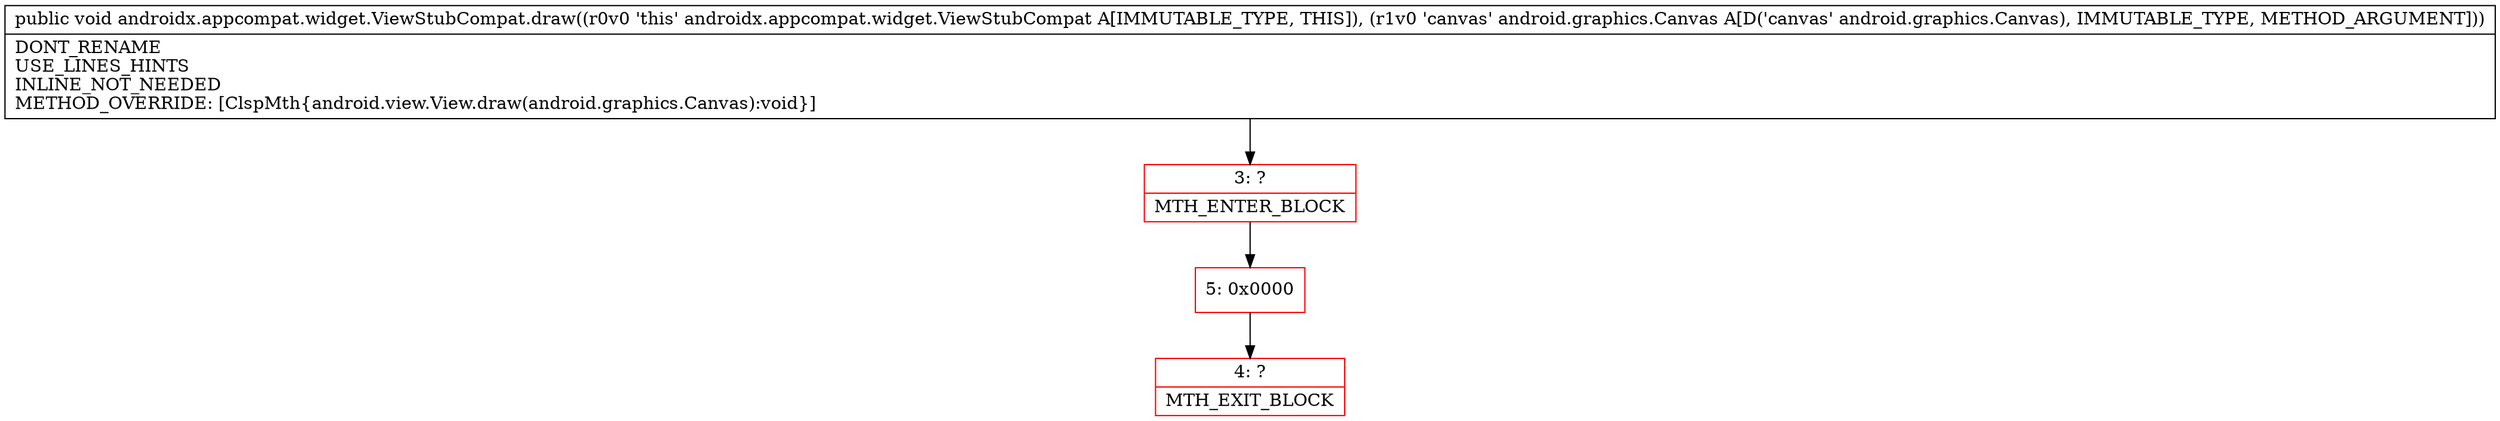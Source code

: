 digraph "CFG forandroidx.appcompat.widget.ViewStubCompat.draw(Landroid\/graphics\/Canvas;)V" {
subgraph cluster_Region_780061084 {
label = "R(0)";
node [shape=record,color=blue];
}
Node_3 [shape=record,color=red,label="{3\:\ ?|MTH_ENTER_BLOCK\l}"];
Node_5 [shape=record,color=red,label="{5\:\ 0x0000}"];
Node_4 [shape=record,color=red,label="{4\:\ ?|MTH_EXIT_BLOCK\l}"];
MethodNode[shape=record,label="{public void androidx.appcompat.widget.ViewStubCompat.draw((r0v0 'this' androidx.appcompat.widget.ViewStubCompat A[IMMUTABLE_TYPE, THIS]), (r1v0 'canvas' android.graphics.Canvas A[D('canvas' android.graphics.Canvas), IMMUTABLE_TYPE, METHOD_ARGUMENT]))  | DONT_RENAME\lUSE_LINES_HINTS\lINLINE_NOT_NEEDED\lMETHOD_OVERRIDE: [ClspMth\{android.view.View.draw(android.graphics.Canvas):void\}]\l}"];
MethodNode -> Node_3;Node_3 -> Node_5;
Node_5 -> Node_4;
}

